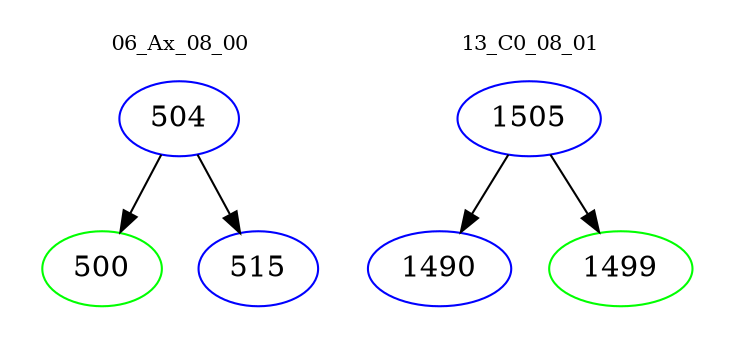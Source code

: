 digraph{
subgraph cluster_0 {
color = white
label = "06_Ax_08_00";
fontsize=10;
T0_504 [label="504", color="blue"]
T0_504 -> T0_500 [color="black"]
T0_500 [label="500", color="green"]
T0_504 -> T0_515 [color="black"]
T0_515 [label="515", color="blue"]
}
subgraph cluster_1 {
color = white
label = "13_C0_08_01";
fontsize=10;
T1_1505 [label="1505", color="blue"]
T1_1505 -> T1_1490 [color="black"]
T1_1490 [label="1490", color="blue"]
T1_1505 -> T1_1499 [color="black"]
T1_1499 [label="1499", color="green"]
}
}
